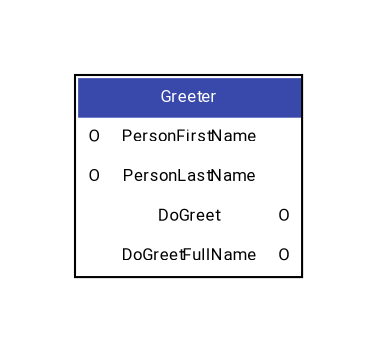 digraph {
    graph [pad="0.5", nodesep="0.5", ranksep="2" fontname = "Roboto"];
    edge [fontname = "Roboto"];
    node [shape=plain fontname = "Roboto" fontsize="8"]
    rankdir=LR;


    Greeter [label=<
    <table bgcolor="white" border="1" cellborder="0" cellpadding="5" cellspacing="0">
      <tr><td bgcolor="#3949ab" colspan="3"><font color="white">Greeter</font></td></tr>
      <tr><td port="PersonFirstName">O</td><td>PersonFirstName</td><td></td></tr>
      <tr><td port="PersonLastName">O</td><td>PersonLastName</td><td></td></tr>
      <tr><td></td><td>DoGreet</td><td port="DoGreet">O</td></tr>
      <tr><td></td><td>DoGreetFullName</td><td port="DoGreetFullName">O</td></tr>
    </table>>];
}
